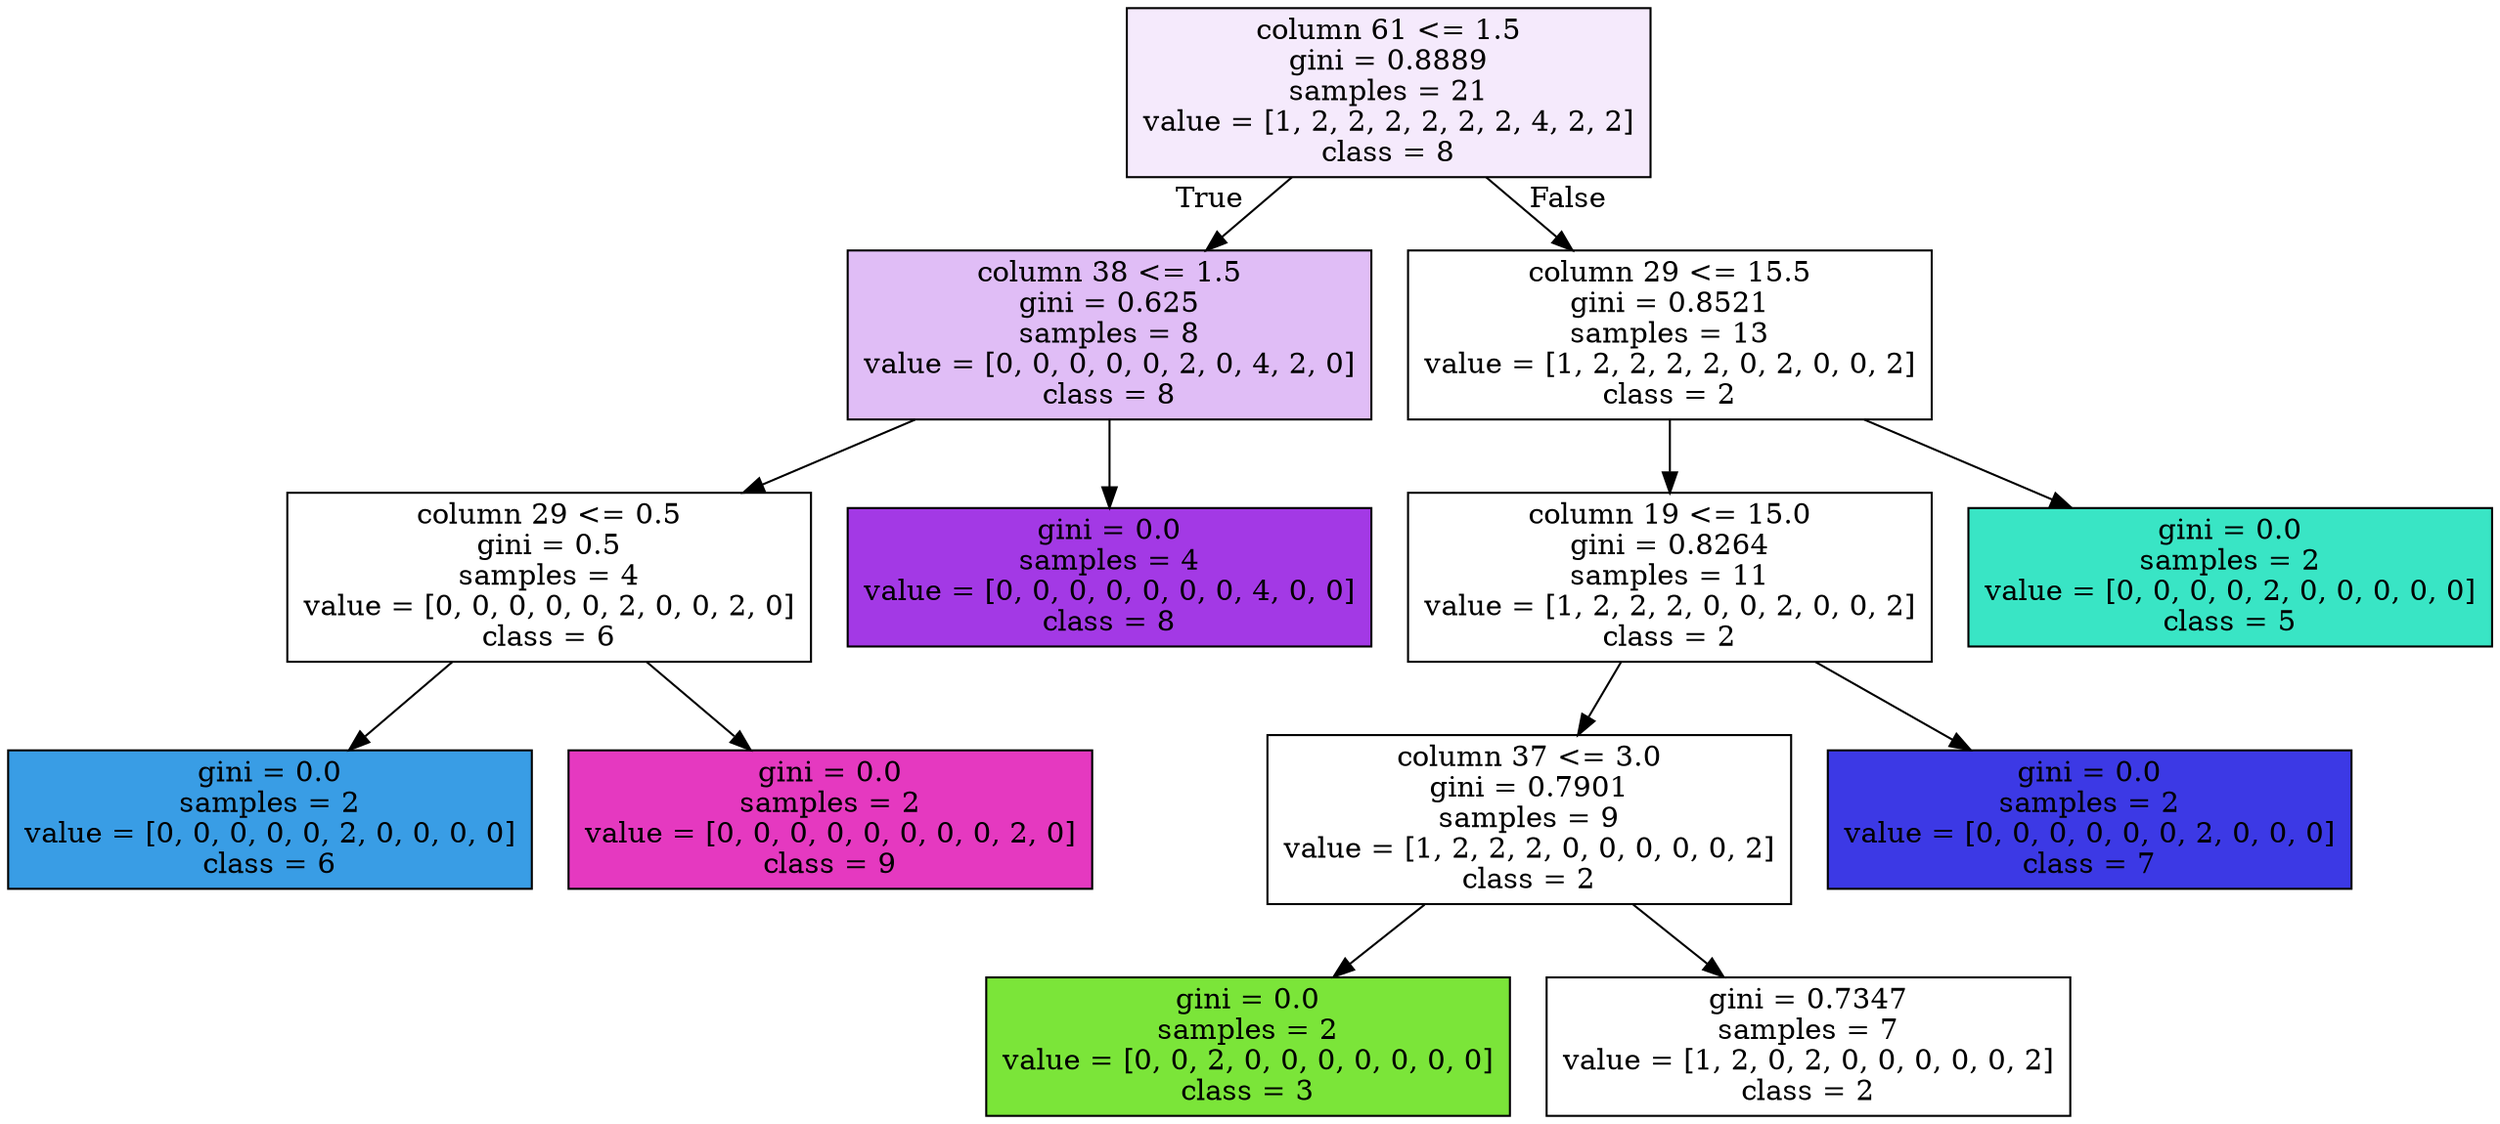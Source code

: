 digraph Tree {
node [shape=box, style="filled", color="black"] ;
0 [label="column 61 <= 1.5\ngini = 0.8889\nsamples = 21\nvalue = [1, 2, 2, 2, 2, 2, 2, 4, 2, 2]\nclass = 8", fillcolor="#a339e51b"] ;
1 [label="column 38 <= 1.5\ngini = 0.625\nsamples = 8\nvalue = [0, 0, 0, 0, 0, 2, 0, 4, 2, 0]\nclass = 8", fillcolor="#a339e555"] ;
0 -> 1 [labeldistance=2.5, labelangle=45, headlabel="True"] ;
2 [label="column 29 <= 0.5\ngini = 0.5\nsamples = 4\nvalue = [0, 0, 0, 0, 0, 2, 0, 0, 2, 0]\nclass = 6", fillcolor="#399de500"] ;
1 -> 2 ;
3 [label="gini = 0.0\nsamples = 2\nvalue = [0, 0, 0, 0, 0, 2, 0, 0, 0, 0]\nclass = 6", fillcolor="#399de5ff"] ;
2 -> 3 ;
4 [label="gini = 0.0\nsamples = 2\nvalue = [0, 0, 0, 0, 0, 0, 0, 0, 2, 0]\nclass = 9", fillcolor="#e539c0ff"] ;
2 -> 4 ;
5 [label="gini = 0.0\nsamples = 4\nvalue = [0, 0, 0, 0, 0, 0, 0, 4, 0, 0]\nclass = 8", fillcolor="#a339e5ff"] ;
1 -> 5 ;
6 [label="column 29 <= 15.5\ngini = 0.8521\nsamples = 13\nvalue = [1, 2, 2, 2, 2, 0, 2, 0, 0, 2]\nclass = 2", fillcolor="#e2e53900"] ;
0 -> 6 [labeldistance=2.5, labelangle=-45, headlabel="False"] ;
7 [label="column 19 <= 15.0\ngini = 0.8264\nsamples = 11\nvalue = [1, 2, 2, 2, 0, 0, 2, 0, 0, 2]\nclass = 2", fillcolor="#e2e53900"] ;
6 -> 7 ;
8 [label="column 37 <= 3.0\ngini = 0.7901\nsamples = 9\nvalue = [1, 2, 2, 2, 0, 0, 0, 0, 0, 2]\nclass = 2", fillcolor="#e2e53900"] ;
7 -> 8 ;
9 [label="gini = 0.0\nsamples = 2\nvalue = [0, 0, 2, 0, 0, 0, 0, 0, 0, 0]\nclass = 3", fillcolor="#7be539ff"] ;
8 -> 9 ;
10 [label="gini = 0.7347\nsamples = 7\nvalue = [1, 2, 0, 2, 0, 0, 0, 0, 0, 2]\nclass = 2", fillcolor="#e2e53900"] ;
8 -> 10 ;
11 [label="gini = 0.0\nsamples = 2\nvalue = [0, 0, 0, 0, 0, 0, 2, 0, 0, 0]\nclass = 7", fillcolor="#3c39e5ff"] ;
7 -> 11 ;
12 [label="gini = 0.0\nsamples = 2\nvalue = [0, 0, 0, 0, 2, 0, 0, 0, 0, 0]\nclass = 5", fillcolor="#39e5c5ff"] ;
6 -> 12 ;
}